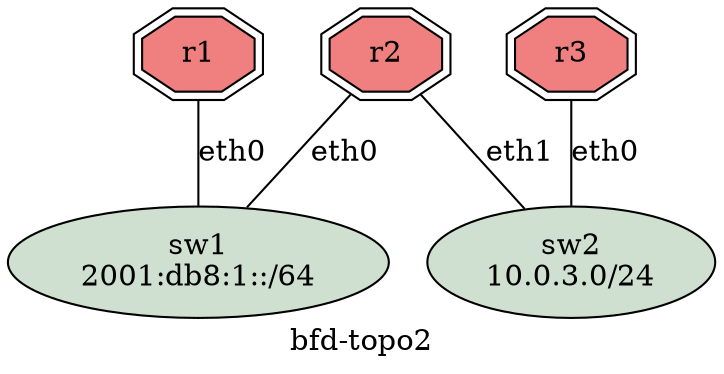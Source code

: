 graph template {
  label="bfd-topo2";

  r1 [
    shape=doubleoctagon,
    label="r1",
    fillcolor="#f08080",
    style=filled,
  ];
  r2 [
    shape=doubleoctagon
    label="r2",
    fillcolor="#f08080",
    style=filled,
  ];
  r3 [
    shape=doubleoctagon
    label="r3",
    fillcolor="#f08080",
    style=filled,
  ];

  sw1 [
    shape=oval,
    label="sw1\n2001:db8:1::/64",
    fillcolor="#d0e0d0",
    style=filled,
  ];
  sw2 [
    shape=oval,
    label="sw2\n10.0.3.0/24",
    fillcolor="#d0e0d0",
    style=filled,
  ];

  r1 -- sw1 [label="eth0"];
  r2 -- sw1 [label="eth0"];

  r2 -- sw2 [label="eth1"];
  r3 -- sw2 [label="eth0"];
}
